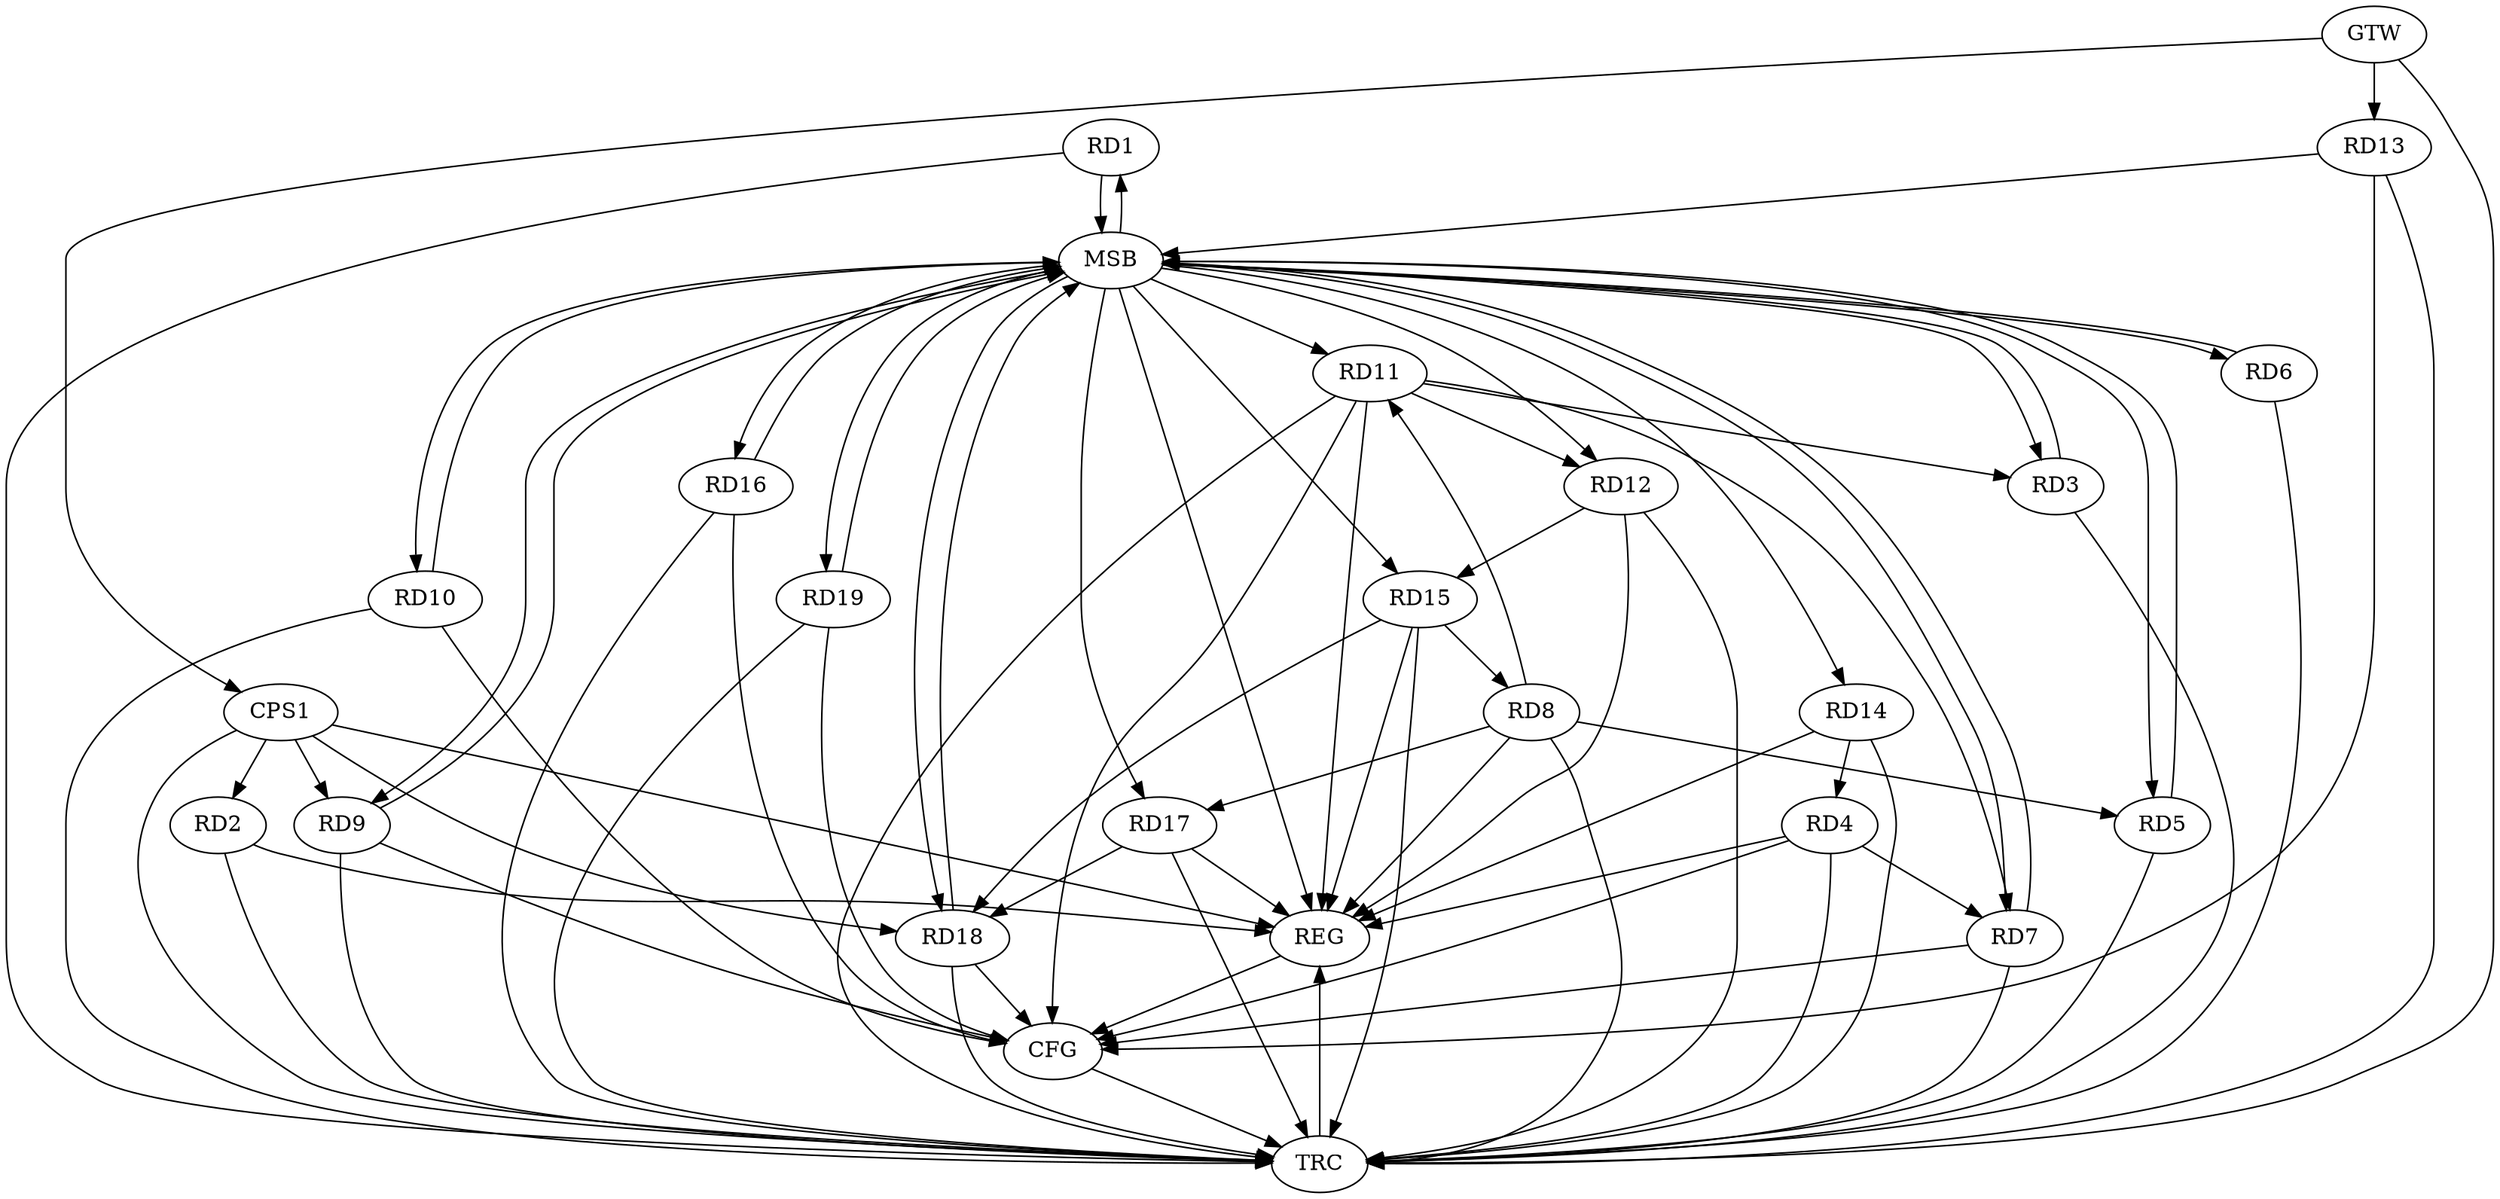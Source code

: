 strict digraph G {
  RD1 [ label="RD1" ];
  RD2 [ label="RD2" ];
  RD3 [ label="RD3" ];
  RD4 [ label="RD4" ];
  RD5 [ label="RD5" ];
  RD6 [ label="RD6" ];
  RD7 [ label="RD7" ];
  RD8 [ label="RD8" ];
  RD9 [ label="RD9" ];
  RD10 [ label="RD10" ];
  RD11 [ label="RD11" ];
  RD12 [ label="RD12" ];
  RD13 [ label="RD13" ];
  RD14 [ label="RD14" ];
  RD15 [ label="RD15" ];
  RD16 [ label="RD16" ];
  RD17 [ label="RD17" ];
  RD18 [ label="RD18" ];
  RD19 [ label="RD19" ];
  CPS1 [ label="CPS1" ];
  GTW [ label="GTW" ];
  REG [ label="REG" ];
  MSB [ label="MSB" ];
  CFG [ label="CFG" ];
  TRC [ label="TRC" ];
  RD11 -> RD3;
  RD4 -> RD7;
  RD14 -> RD4;
  RD8 -> RD5;
  RD11 -> RD7;
  RD8 -> RD11;
  RD15 -> RD8;
  RD8 -> RD17;
  RD11 -> RD12;
  RD12 -> RD15;
  RD15 -> RD18;
  RD17 -> RD18;
  CPS1 -> RD2;
  CPS1 -> RD9;
  CPS1 -> RD18;
  GTW -> RD13;
  GTW -> CPS1;
  RD2 -> REG;
  RD4 -> REG;
  RD8 -> REG;
  RD11 -> REG;
  RD12 -> REG;
  RD14 -> REG;
  RD15 -> REG;
  RD17 -> REG;
  CPS1 -> REG;
  RD1 -> MSB;
  MSB -> RD14;
  MSB -> REG;
  RD3 -> MSB;
  MSB -> RD9;
  MSB -> RD19;
  RD5 -> MSB;
  MSB -> RD11;
  MSB -> RD15;
  MSB -> RD16;
  RD6 -> MSB;
  MSB -> RD10;
  RD7 -> MSB;
  MSB -> RD6;
  RD9 -> MSB;
  RD10 -> MSB;
  MSB -> RD3;
  MSB -> RD7;
  RD13 -> MSB;
  MSB -> RD1;
  MSB -> RD12;
  RD16 -> MSB;
  MSB -> RD5;
  MSB -> RD18;
  RD18 -> MSB;
  RD19 -> MSB;
  MSB -> RD17;
  RD18 -> CFG;
  RD11 -> CFG;
  RD13 -> CFG;
  RD7 -> CFG;
  RD9 -> CFG;
  RD16 -> CFG;
  RD19 -> CFG;
  RD4 -> CFG;
  RD10 -> CFG;
  REG -> CFG;
  RD1 -> TRC;
  RD2 -> TRC;
  RD3 -> TRC;
  RD4 -> TRC;
  RD5 -> TRC;
  RD6 -> TRC;
  RD7 -> TRC;
  RD8 -> TRC;
  RD9 -> TRC;
  RD10 -> TRC;
  RD11 -> TRC;
  RD12 -> TRC;
  RD13 -> TRC;
  RD14 -> TRC;
  RD15 -> TRC;
  RD16 -> TRC;
  RD17 -> TRC;
  RD18 -> TRC;
  RD19 -> TRC;
  CPS1 -> TRC;
  GTW -> TRC;
  CFG -> TRC;
  TRC -> REG;
}
